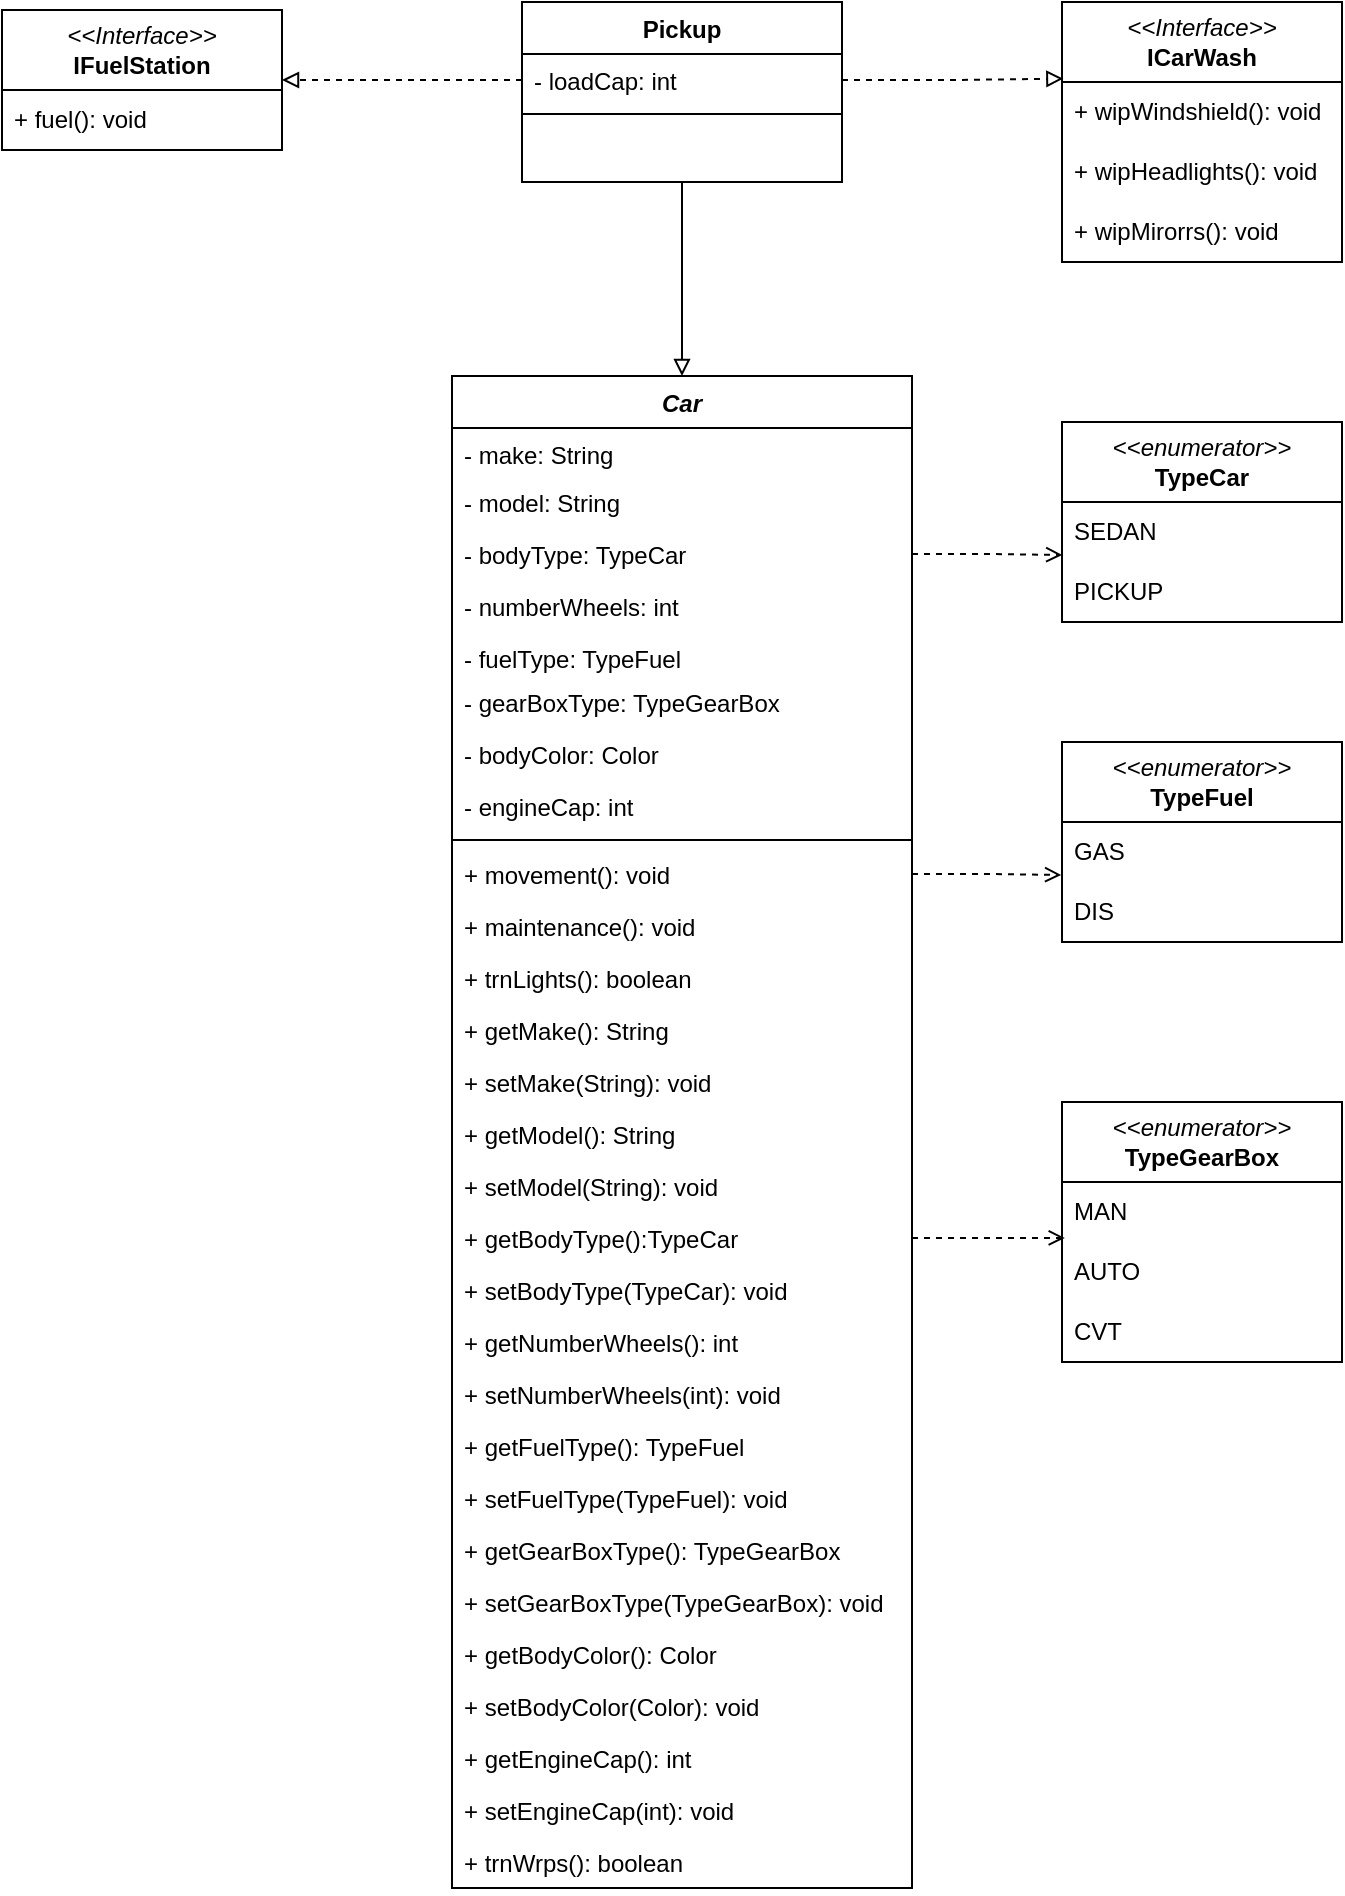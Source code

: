 <mxfile version="22.1.4" type="device">
  <diagram id="C5RBs43oDa-KdzZeNtuy" name="Page-1">
    <mxGraphModel dx="1400" dy="696" grid="1" gridSize="10" guides="1" tooltips="1" connect="1" arrows="1" fold="1" page="1" pageScale="1" pageWidth="827" pageHeight="1169" background="#ffffff" math="0" shadow="0">
      <root>
        <mxCell id="WIyWlLk6GJQsqaUBKTNV-0" />
        <mxCell id="WIyWlLk6GJQsqaUBKTNV-1" parent="WIyWlLk6GJQsqaUBKTNV-0" />
        <mxCell id="d47YFmLwMdtYlFnDIwvd-77" style="edgeStyle=orthogonalEdgeStyle;rounded=0;orthogonalLoop=1;jettySize=auto;html=1;entryX=0.5;entryY=0;entryDx=0;entryDy=0;endArrow=block;endFill=0;" edge="1" parent="WIyWlLk6GJQsqaUBKTNV-1" source="zkfFHV4jXpPFQw0GAbJ--17" target="d47YFmLwMdtYlFnDIwvd-8">
          <mxGeometry relative="1" as="geometry" />
        </mxCell>
        <mxCell id="zkfFHV4jXpPFQw0GAbJ--17" value="Pickup" style="swimlane;fontStyle=1;align=center;verticalAlign=top;childLayout=stackLayout;horizontal=1;startSize=26;horizontalStack=0;resizeParent=1;resizeLast=0;collapsible=1;marginBottom=0;rounded=0;shadow=0;strokeWidth=1;swimlaneLine=1;" parent="WIyWlLk6GJQsqaUBKTNV-1" vertex="1">
          <mxGeometry x="320" y="70" width="160" height="90" as="geometry">
            <mxRectangle x="550" y="140" width="160" height="26" as="alternateBounds" />
          </mxGeometry>
        </mxCell>
        <mxCell id="zkfFHV4jXpPFQw0GAbJ--18" value="- loadCap: int" style="text;align=left;verticalAlign=top;spacingLeft=4;spacingRight=4;overflow=hidden;rotatable=0;points=[[0,0.5],[1,0.5]];portConstraint=eastwest;" parent="zkfFHV4jXpPFQw0GAbJ--17" vertex="1">
          <mxGeometry y="26" width="160" height="26" as="geometry" />
        </mxCell>
        <mxCell id="zkfFHV4jXpPFQw0GAbJ--23" value="" style="line;html=1;strokeWidth=1;align=left;verticalAlign=middle;spacingTop=-1;spacingLeft=3;spacingRight=3;rotatable=0;labelPosition=right;points=[];portConstraint=eastwest;" parent="zkfFHV4jXpPFQw0GAbJ--17" vertex="1">
          <mxGeometry y="52" width="160" height="8" as="geometry" />
        </mxCell>
        <mxCell id="d47YFmLwMdtYlFnDIwvd-8" value="Car" style="swimlane;fontStyle=3;align=center;verticalAlign=top;childLayout=stackLayout;horizontal=1;startSize=26;horizontalStack=0;resizeParent=1;resizeLast=0;collapsible=1;marginBottom=0;rounded=0;shadow=0;strokeWidth=1;swimlaneLine=1;glass=0;" vertex="1" parent="WIyWlLk6GJQsqaUBKTNV-1">
          <mxGeometry x="285" y="257" width="230" height="756" as="geometry">
            <mxRectangle x="550" y="140" width="160" height="26" as="alternateBounds" />
          </mxGeometry>
        </mxCell>
        <mxCell id="d47YFmLwMdtYlFnDIwvd-18" value="- make: String" style="text;align=left;verticalAlign=top;spacingLeft=4;spacingRight=4;overflow=hidden;rotatable=0;points=[[0,0.5],[1,0.5]];portConstraint=eastwest;" vertex="1" parent="d47YFmLwMdtYlFnDIwvd-8">
          <mxGeometry y="26" width="230" height="24" as="geometry" />
        </mxCell>
        <mxCell id="d47YFmLwMdtYlFnDIwvd-17" value="- model: String" style="text;align=left;verticalAlign=top;spacingLeft=4;spacingRight=4;overflow=hidden;rotatable=0;points=[[0,0.5],[1,0.5]];portConstraint=eastwest;" vertex="1" parent="d47YFmLwMdtYlFnDIwvd-8">
          <mxGeometry y="50" width="230" height="26" as="geometry" />
        </mxCell>
        <mxCell id="d47YFmLwMdtYlFnDIwvd-9" value="- bodyType: TypeCar" style="text;align=left;verticalAlign=top;spacingLeft=4;spacingRight=4;overflow=hidden;rotatable=0;points=[[0,0.5],[1,0.5]];portConstraint=eastwest;" vertex="1" parent="d47YFmLwMdtYlFnDIwvd-8">
          <mxGeometry y="76" width="230" height="26" as="geometry" />
        </mxCell>
        <mxCell id="d47YFmLwMdtYlFnDIwvd-10" value="- numberWheels: int" style="text;align=left;verticalAlign=top;spacingLeft=4;spacingRight=4;overflow=hidden;rotatable=0;points=[[0,0.5],[1,0.5]];portConstraint=eastwest;rounded=0;shadow=0;html=0;" vertex="1" parent="d47YFmLwMdtYlFnDIwvd-8">
          <mxGeometry y="102" width="230" height="26" as="geometry" />
        </mxCell>
        <mxCell id="d47YFmLwMdtYlFnDIwvd-11" value="- fuelType: TypeFuel" style="text;align=left;verticalAlign=top;spacingLeft=4;spacingRight=4;overflow=hidden;rotatable=0;points=[[0,0.5],[1,0.5]];portConstraint=eastwest;rounded=0;shadow=0;html=0;" vertex="1" parent="d47YFmLwMdtYlFnDIwvd-8">
          <mxGeometry y="128" width="230" height="22" as="geometry" />
        </mxCell>
        <mxCell id="d47YFmLwMdtYlFnDIwvd-12" value="- gearBoxType: TypeGearBox" style="text;align=left;verticalAlign=top;spacingLeft=4;spacingRight=4;overflow=hidden;rotatable=0;points=[[0,0.5],[1,0.5]];portConstraint=eastwest;rounded=0;shadow=0;html=0;" vertex="1" parent="d47YFmLwMdtYlFnDIwvd-8">
          <mxGeometry y="150" width="230" height="26" as="geometry" />
        </mxCell>
        <mxCell id="d47YFmLwMdtYlFnDIwvd-13" value="- bodyColor: Color" style="text;align=left;verticalAlign=top;spacingLeft=4;spacingRight=4;overflow=hidden;rotatable=0;points=[[0,0.5],[1,0.5]];portConstraint=eastwest;rounded=0;shadow=0;html=0;" vertex="1" parent="d47YFmLwMdtYlFnDIwvd-8">
          <mxGeometry y="176" width="230" height="26" as="geometry" />
        </mxCell>
        <mxCell id="d47YFmLwMdtYlFnDIwvd-20" value="- engineCap: int" style="text;align=left;verticalAlign=top;spacingLeft=4;spacingRight=4;overflow=hidden;rotatable=0;points=[[0,0.5],[1,0.5]];portConstraint=eastwest;" vertex="1" parent="d47YFmLwMdtYlFnDIwvd-8">
          <mxGeometry y="202" width="230" height="26" as="geometry" />
        </mxCell>
        <mxCell id="d47YFmLwMdtYlFnDIwvd-14" value="" style="line;html=1;strokeWidth=1;align=left;verticalAlign=middle;spacingTop=-1;spacingLeft=3;spacingRight=3;rotatable=0;labelPosition=right;points=[];portConstraint=eastwest;" vertex="1" parent="d47YFmLwMdtYlFnDIwvd-8">
          <mxGeometry y="228" width="230" height="8" as="geometry" />
        </mxCell>
        <mxCell id="d47YFmLwMdtYlFnDIwvd-15" value="+ movement(): void" style="text;align=left;verticalAlign=top;spacingLeft=4;spacingRight=4;overflow=hidden;rotatable=0;points=[[0,0.5],[1,0.5]];portConstraint=eastwest;" vertex="1" parent="d47YFmLwMdtYlFnDIwvd-8">
          <mxGeometry y="236" width="230" height="26" as="geometry" />
        </mxCell>
        <mxCell id="d47YFmLwMdtYlFnDIwvd-28" value="+ maintenance(): void" style="text;align=left;verticalAlign=top;spacingLeft=4;spacingRight=4;overflow=hidden;rotatable=0;points=[[0,0.5],[1,0.5]];portConstraint=eastwest;" vertex="1" parent="d47YFmLwMdtYlFnDIwvd-8">
          <mxGeometry y="262" width="230" height="26" as="geometry" />
        </mxCell>
        <mxCell id="d47YFmLwMdtYlFnDIwvd-27" value="+ trnLights(): boolean" style="text;align=left;verticalAlign=top;spacingLeft=4;spacingRight=4;overflow=hidden;rotatable=0;points=[[0,0.5],[1,0.5]];portConstraint=eastwest;" vertex="1" parent="d47YFmLwMdtYlFnDIwvd-8">
          <mxGeometry y="288" width="230" height="26" as="geometry" />
        </mxCell>
        <mxCell id="d47YFmLwMdtYlFnDIwvd-26" value="+ getMake(): String" style="text;align=left;verticalAlign=top;spacingLeft=4;spacingRight=4;overflow=hidden;rotatable=0;points=[[0,0.5],[1,0.5]];portConstraint=eastwest;" vertex="1" parent="d47YFmLwMdtYlFnDIwvd-8">
          <mxGeometry y="314" width="230" height="26" as="geometry" />
        </mxCell>
        <mxCell id="d47YFmLwMdtYlFnDIwvd-25" value="+ setMake(String): void&#xa;" style="text;align=left;verticalAlign=top;spacingLeft=4;spacingRight=4;overflow=hidden;rotatable=0;points=[[0,0.5],[1,0.5]];portConstraint=eastwest;" vertex="1" parent="d47YFmLwMdtYlFnDIwvd-8">
          <mxGeometry y="340" width="230" height="26" as="geometry" />
        </mxCell>
        <mxCell id="d47YFmLwMdtYlFnDIwvd-29" value="+ getModel(): String" style="text;align=left;verticalAlign=top;spacingLeft=4;spacingRight=4;overflow=hidden;rotatable=0;points=[[0,0.5],[1,0.5]];portConstraint=eastwest;" vertex="1" parent="d47YFmLwMdtYlFnDIwvd-8">
          <mxGeometry y="366" width="230" height="26" as="geometry" />
        </mxCell>
        <mxCell id="d47YFmLwMdtYlFnDIwvd-30" value="+ setModel(String): void&#xa;" style="text;align=left;verticalAlign=top;spacingLeft=4;spacingRight=4;overflow=hidden;rotatable=0;points=[[0,0.5],[1,0.5]];portConstraint=eastwest;" vertex="1" parent="d47YFmLwMdtYlFnDIwvd-8">
          <mxGeometry y="392" width="230" height="26" as="geometry" />
        </mxCell>
        <mxCell id="d47YFmLwMdtYlFnDIwvd-23" value="+ getBodyType():TypeCar" style="text;align=left;verticalAlign=top;spacingLeft=4;spacingRight=4;overflow=hidden;rotatable=0;points=[[0,0.5],[1,0.5]];portConstraint=eastwest;" vertex="1" parent="d47YFmLwMdtYlFnDIwvd-8">
          <mxGeometry y="418" width="230" height="26" as="geometry" />
        </mxCell>
        <mxCell id="d47YFmLwMdtYlFnDIwvd-24" value="+ setBodyType(TypeCar): void" style="text;align=left;verticalAlign=top;spacingLeft=4;spacingRight=4;overflow=hidden;rotatable=0;points=[[0,0.5],[1,0.5]];portConstraint=eastwest;" vertex="1" parent="d47YFmLwMdtYlFnDIwvd-8">
          <mxGeometry y="444" width="230" height="26" as="geometry" />
        </mxCell>
        <mxCell id="d47YFmLwMdtYlFnDIwvd-22" value="+ getNumberWheels(): int" style="text;align=left;verticalAlign=top;spacingLeft=4;spacingRight=4;overflow=hidden;rotatable=0;points=[[0,0.5],[1,0.5]];portConstraint=eastwest;" vertex="1" parent="d47YFmLwMdtYlFnDIwvd-8">
          <mxGeometry y="470" width="230" height="26" as="geometry" />
        </mxCell>
        <mxCell id="d47YFmLwMdtYlFnDIwvd-21" value="+ setNumberWheels(int): void " style="text;align=left;verticalAlign=top;spacingLeft=4;spacingRight=4;overflow=hidden;rotatable=0;points=[[0,0.5],[1,0.5]];portConstraint=eastwest;" vertex="1" parent="d47YFmLwMdtYlFnDIwvd-8">
          <mxGeometry y="496" width="230" height="26" as="geometry" />
        </mxCell>
        <mxCell id="d47YFmLwMdtYlFnDIwvd-33" value="+ getFuelType(): TypeFuel" style="text;align=left;verticalAlign=top;spacingLeft=4;spacingRight=4;overflow=hidden;rotatable=0;points=[[0,0.5],[1,0.5]];portConstraint=eastwest;" vertex="1" parent="d47YFmLwMdtYlFnDIwvd-8">
          <mxGeometry y="522" width="230" height="26" as="geometry" />
        </mxCell>
        <mxCell id="d47YFmLwMdtYlFnDIwvd-32" value="+ setFuelType(TypeFuel): void" style="text;align=left;verticalAlign=top;spacingLeft=4;spacingRight=4;overflow=hidden;rotatable=0;points=[[0,0.5],[1,0.5]];portConstraint=eastwest;" vertex="1" parent="d47YFmLwMdtYlFnDIwvd-8">
          <mxGeometry y="548" width="230" height="26" as="geometry" />
        </mxCell>
        <mxCell id="d47YFmLwMdtYlFnDIwvd-31" value="+ getGearBoxType(): TypeGearBox" style="text;align=left;verticalAlign=top;spacingLeft=4;spacingRight=4;overflow=hidden;rotatable=0;points=[[0,0.5],[1,0.5]];portConstraint=eastwest;" vertex="1" parent="d47YFmLwMdtYlFnDIwvd-8">
          <mxGeometry y="574" width="230" height="26" as="geometry" />
        </mxCell>
        <mxCell id="d47YFmLwMdtYlFnDIwvd-36" value="+ setGearBoxType(TypeGearBox): void " style="text;align=left;verticalAlign=top;spacingLeft=4;spacingRight=4;overflow=hidden;rotatable=0;points=[[0,0.5],[1,0.5]];portConstraint=eastwest;" vertex="1" parent="d47YFmLwMdtYlFnDIwvd-8">
          <mxGeometry y="600" width="230" height="26" as="geometry" />
        </mxCell>
        <mxCell id="d47YFmLwMdtYlFnDIwvd-35" value="+ getBodyColor(): Color&#xa;" style="text;align=left;verticalAlign=top;spacingLeft=4;spacingRight=4;overflow=hidden;rotatable=0;points=[[0,0.5],[1,0.5]];portConstraint=eastwest;" vertex="1" parent="d47YFmLwMdtYlFnDIwvd-8">
          <mxGeometry y="626" width="230" height="26" as="geometry" />
        </mxCell>
        <mxCell id="d47YFmLwMdtYlFnDIwvd-34" value="+ setBodyColor(Color): void" style="text;align=left;verticalAlign=top;spacingLeft=4;spacingRight=4;overflow=hidden;rotatable=0;points=[[0,0.5],[1,0.5]];portConstraint=eastwest;" vertex="1" parent="d47YFmLwMdtYlFnDIwvd-8">
          <mxGeometry y="652" width="230" height="26" as="geometry" />
        </mxCell>
        <mxCell id="d47YFmLwMdtYlFnDIwvd-38" value="+ getEngineCap(): int" style="text;align=left;verticalAlign=top;spacingLeft=4;spacingRight=4;overflow=hidden;rotatable=0;points=[[0,0.5],[1,0.5]];portConstraint=eastwest;" vertex="1" parent="d47YFmLwMdtYlFnDIwvd-8">
          <mxGeometry y="678" width="230" height="26" as="geometry" />
        </mxCell>
        <mxCell id="d47YFmLwMdtYlFnDIwvd-37" value="+ setEngineCap(int): void" style="text;align=left;verticalAlign=top;spacingLeft=4;spacingRight=4;overflow=hidden;rotatable=0;points=[[0,0.5],[1,0.5]];portConstraint=eastwest;" vertex="1" parent="d47YFmLwMdtYlFnDIwvd-8">
          <mxGeometry y="704" width="230" height="26" as="geometry" />
        </mxCell>
        <mxCell id="d47YFmLwMdtYlFnDIwvd-39" value="+ trnWrps(): boolean" style="text;align=left;verticalAlign=top;spacingLeft=4;spacingRight=4;overflow=hidden;rotatable=0;points=[[0,0.5],[1,0.5]];portConstraint=eastwest;" vertex="1" parent="d47YFmLwMdtYlFnDIwvd-8">
          <mxGeometry y="730" width="230" height="26" as="geometry" />
        </mxCell>
        <mxCell id="d47YFmLwMdtYlFnDIwvd-40" value="&lt;i&gt;&amp;lt;&amp;lt;Interface&amp;gt;&amp;gt;&lt;/i&gt;&lt;br&gt;&lt;b&gt;ICarWash&lt;/b&gt;" style="swimlane;fontStyle=0;childLayout=stackLayout;horizontal=1;startSize=40;horizontalStack=0;resizeParent=1;resizeParentMax=0;resizeLast=0;collapsible=1;marginBottom=0;whiteSpace=wrap;html=1;" vertex="1" parent="WIyWlLk6GJQsqaUBKTNV-1">
          <mxGeometry x="590" y="70" width="140" height="130" as="geometry" />
        </mxCell>
        <mxCell id="d47YFmLwMdtYlFnDIwvd-41" value="+ wipWindshield(): void" style="text;strokeColor=none;fillColor=none;align=left;verticalAlign=middle;spacingLeft=4;spacingRight=4;overflow=hidden;points=[[0,0.5],[1,0.5]];portConstraint=eastwest;rotatable=0;whiteSpace=wrap;html=1;" vertex="1" parent="d47YFmLwMdtYlFnDIwvd-40">
          <mxGeometry y="40" width="140" height="30" as="geometry" />
        </mxCell>
        <mxCell id="d47YFmLwMdtYlFnDIwvd-42" value="+ wipHeadlights(): void" style="text;strokeColor=none;fillColor=none;align=left;verticalAlign=middle;spacingLeft=4;spacingRight=4;overflow=hidden;points=[[0,0.5],[1,0.5]];portConstraint=eastwest;rotatable=0;whiteSpace=wrap;html=1;" vertex="1" parent="d47YFmLwMdtYlFnDIwvd-40">
          <mxGeometry y="70" width="140" height="30" as="geometry" />
        </mxCell>
        <mxCell id="d47YFmLwMdtYlFnDIwvd-43" value="+ wipMirorrs(): void" style="text;strokeColor=none;fillColor=none;align=left;verticalAlign=middle;spacingLeft=4;spacingRight=4;overflow=hidden;points=[[0,0.5],[1,0.5]];portConstraint=eastwest;rotatable=0;whiteSpace=wrap;html=1;" vertex="1" parent="d47YFmLwMdtYlFnDIwvd-40">
          <mxGeometry y="100" width="140" height="30" as="geometry" />
        </mxCell>
        <mxCell id="d47YFmLwMdtYlFnDIwvd-45" value="&lt;i&gt;&amp;lt;&amp;lt;Interface&amp;gt;&amp;gt;&lt;/i&gt;&lt;br&gt;&lt;b&gt;IFuelStation&lt;/b&gt;" style="swimlane;fontStyle=0;childLayout=stackLayout;horizontal=1;startSize=40;horizontalStack=0;resizeParent=1;resizeParentMax=0;resizeLast=0;collapsible=1;marginBottom=0;whiteSpace=wrap;html=1;" vertex="1" parent="WIyWlLk6GJQsqaUBKTNV-1">
          <mxGeometry x="60" y="74" width="140" height="70" as="geometry" />
        </mxCell>
        <mxCell id="d47YFmLwMdtYlFnDIwvd-46" value="+ fuel(): void" style="text;strokeColor=none;fillColor=none;align=left;verticalAlign=middle;spacingLeft=4;spacingRight=4;overflow=hidden;points=[[0,0.5],[1,0.5]];portConstraint=eastwest;rotatable=0;whiteSpace=wrap;html=1;" vertex="1" parent="d47YFmLwMdtYlFnDIwvd-45">
          <mxGeometry y="40" width="140" height="30" as="geometry" />
        </mxCell>
        <mxCell id="d47YFmLwMdtYlFnDIwvd-49" value="&lt;i&gt;&amp;lt;&amp;lt;enumerator&amp;gt;&amp;gt;&lt;/i&gt;&lt;br&gt;&lt;b&gt;TypeCar&lt;/b&gt;" style="swimlane;fontStyle=0;childLayout=stackLayout;horizontal=1;startSize=40;horizontalStack=0;resizeParent=1;resizeParentMax=0;resizeLast=0;collapsible=1;marginBottom=0;whiteSpace=wrap;html=1;" vertex="1" parent="WIyWlLk6GJQsqaUBKTNV-1">
          <mxGeometry x="590" y="280" width="140" height="100" as="geometry" />
        </mxCell>
        <mxCell id="d47YFmLwMdtYlFnDIwvd-50" value="SEDAN" style="text;strokeColor=none;fillColor=none;align=left;verticalAlign=middle;spacingLeft=4;spacingRight=4;overflow=hidden;points=[[0,0.5],[1,0.5]];portConstraint=eastwest;rotatable=0;whiteSpace=wrap;html=1;" vertex="1" parent="d47YFmLwMdtYlFnDIwvd-49">
          <mxGeometry y="40" width="140" height="30" as="geometry" />
        </mxCell>
        <mxCell id="d47YFmLwMdtYlFnDIwvd-51" value="PICKUP" style="text;strokeColor=none;fillColor=none;align=left;verticalAlign=middle;spacingLeft=4;spacingRight=4;overflow=hidden;points=[[0,0.5],[1,0.5]];portConstraint=eastwest;rotatable=0;whiteSpace=wrap;html=1;" vertex="1" parent="d47YFmLwMdtYlFnDIwvd-49">
          <mxGeometry y="70" width="140" height="30" as="geometry" />
        </mxCell>
        <mxCell id="d47YFmLwMdtYlFnDIwvd-52" value="&lt;i&gt;&amp;lt;&amp;lt;enumerator&amp;gt;&amp;gt;&lt;/i&gt;&lt;br&gt;&lt;b&gt;TypeFuel&lt;/b&gt;" style="swimlane;fontStyle=0;childLayout=stackLayout;horizontal=1;startSize=40;horizontalStack=0;resizeParent=1;resizeParentMax=0;resizeLast=0;collapsible=1;marginBottom=0;whiteSpace=wrap;html=1;" vertex="1" parent="WIyWlLk6GJQsqaUBKTNV-1">
          <mxGeometry x="590" y="440" width="140" height="100" as="geometry" />
        </mxCell>
        <mxCell id="d47YFmLwMdtYlFnDIwvd-53" value="GAS" style="text;strokeColor=none;fillColor=none;align=left;verticalAlign=middle;spacingLeft=4;spacingRight=4;overflow=hidden;points=[[0,0.5],[1,0.5]];portConstraint=eastwest;rotatable=0;whiteSpace=wrap;html=1;" vertex="1" parent="d47YFmLwMdtYlFnDIwvd-52">
          <mxGeometry y="40" width="140" height="30" as="geometry" />
        </mxCell>
        <mxCell id="d47YFmLwMdtYlFnDIwvd-54" value="DIS" style="text;strokeColor=none;fillColor=none;align=left;verticalAlign=middle;spacingLeft=4;spacingRight=4;overflow=hidden;points=[[0,0.5],[1,0.5]];portConstraint=eastwest;rotatable=0;whiteSpace=wrap;html=1;" vertex="1" parent="d47YFmLwMdtYlFnDIwvd-52">
          <mxGeometry y="70" width="140" height="30" as="geometry" />
        </mxCell>
        <mxCell id="d47YFmLwMdtYlFnDIwvd-55" value="&lt;i&gt;&amp;lt;&amp;lt;enumerator&amp;gt;&amp;gt;&lt;/i&gt;&lt;br&gt;&lt;b&gt;TypeGearBox&lt;/b&gt;" style="swimlane;fontStyle=0;childLayout=stackLayout;horizontal=1;startSize=40;horizontalStack=0;resizeParent=1;resizeParentMax=0;resizeLast=0;collapsible=1;marginBottom=0;whiteSpace=wrap;html=1;" vertex="1" parent="WIyWlLk6GJQsqaUBKTNV-1">
          <mxGeometry x="590" y="620" width="140" height="130" as="geometry" />
        </mxCell>
        <mxCell id="d47YFmLwMdtYlFnDIwvd-56" value="MAN" style="text;strokeColor=none;fillColor=none;align=left;verticalAlign=middle;spacingLeft=4;spacingRight=4;overflow=hidden;points=[[0,0.5],[1,0.5]];portConstraint=eastwest;rotatable=0;whiteSpace=wrap;html=1;" vertex="1" parent="d47YFmLwMdtYlFnDIwvd-55">
          <mxGeometry y="40" width="140" height="30" as="geometry" />
        </mxCell>
        <mxCell id="d47YFmLwMdtYlFnDIwvd-57" value="AUTO" style="text;strokeColor=none;fillColor=none;align=left;verticalAlign=middle;spacingLeft=4;spacingRight=4;overflow=hidden;points=[[0,0.5],[1,0.5]];portConstraint=eastwest;rotatable=0;whiteSpace=wrap;html=1;" vertex="1" parent="d47YFmLwMdtYlFnDIwvd-55">
          <mxGeometry y="70" width="140" height="30" as="geometry" />
        </mxCell>
        <mxCell id="d47YFmLwMdtYlFnDIwvd-58" value="CVT" style="text;strokeColor=none;fillColor=none;align=left;verticalAlign=middle;spacingLeft=4;spacingRight=4;overflow=hidden;points=[[0,0.5],[1,0.5]];portConstraint=eastwest;rotatable=0;whiteSpace=wrap;html=1;" vertex="1" parent="d47YFmLwMdtYlFnDIwvd-55">
          <mxGeometry y="100" width="140" height="30" as="geometry" />
        </mxCell>
        <mxCell id="d47YFmLwMdtYlFnDIwvd-75" style="edgeStyle=orthogonalEdgeStyle;rounded=0;orthogonalLoop=1;jettySize=auto;html=1;entryX=0.005;entryY=0.295;entryDx=0;entryDy=0;entryPerimeter=0;dashed=1;endArrow=block;endFill=0;" edge="1" parent="WIyWlLk6GJQsqaUBKTNV-1" source="zkfFHV4jXpPFQw0GAbJ--18" target="d47YFmLwMdtYlFnDIwvd-40">
          <mxGeometry relative="1" as="geometry" />
        </mxCell>
        <mxCell id="d47YFmLwMdtYlFnDIwvd-76" style="edgeStyle=orthogonalEdgeStyle;rounded=0;orthogonalLoop=1;jettySize=auto;html=1;entryX=1;entryY=0.5;entryDx=0;entryDy=0;dashed=1;endArrow=block;endFill=0;" edge="1" parent="WIyWlLk6GJQsqaUBKTNV-1" source="zkfFHV4jXpPFQw0GAbJ--18" target="d47YFmLwMdtYlFnDIwvd-45">
          <mxGeometry relative="1" as="geometry" />
        </mxCell>
        <mxCell id="d47YFmLwMdtYlFnDIwvd-78" style="edgeStyle=orthogonalEdgeStyle;rounded=0;orthogonalLoop=1;jettySize=auto;html=1;entryX=0.001;entryY=0.882;entryDx=0;entryDy=0;entryPerimeter=0;dashed=1;endArrow=open;endFill=0;" edge="1" parent="WIyWlLk6GJQsqaUBKTNV-1" source="d47YFmLwMdtYlFnDIwvd-9" target="d47YFmLwMdtYlFnDIwvd-50">
          <mxGeometry relative="1" as="geometry">
            <mxPoint x="560" y="346" as="targetPoint" />
          </mxGeometry>
        </mxCell>
        <mxCell id="d47YFmLwMdtYlFnDIwvd-79" style="edgeStyle=orthogonalEdgeStyle;rounded=0;orthogonalLoop=1;jettySize=auto;html=1;entryX=-0.003;entryY=0.882;entryDx=0;entryDy=0;entryPerimeter=0;endArrow=open;endFill=0;dashed=1;" edge="1" parent="WIyWlLk6GJQsqaUBKTNV-1" source="d47YFmLwMdtYlFnDIwvd-15" target="d47YFmLwMdtYlFnDIwvd-53">
          <mxGeometry relative="1" as="geometry" />
        </mxCell>
        <mxCell id="d47YFmLwMdtYlFnDIwvd-80" style="edgeStyle=orthogonalEdgeStyle;rounded=0;orthogonalLoop=1;jettySize=auto;html=1;entryX=0.01;entryY=0.933;entryDx=0;entryDy=0;entryPerimeter=0;dashed=1;endArrow=open;endFill=0;" edge="1" parent="WIyWlLk6GJQsqaUBKTNV-1" source="d47YFmLwMdtYlFnDIwvd-23" target="d47YFmLwMdtYlFnDIwvd-56">
          <mxGeometry relative="1" as="geometry" />
        </mxCell>
      </root>
    </mxGraphModel>
  </diagram>
</mxfile>
